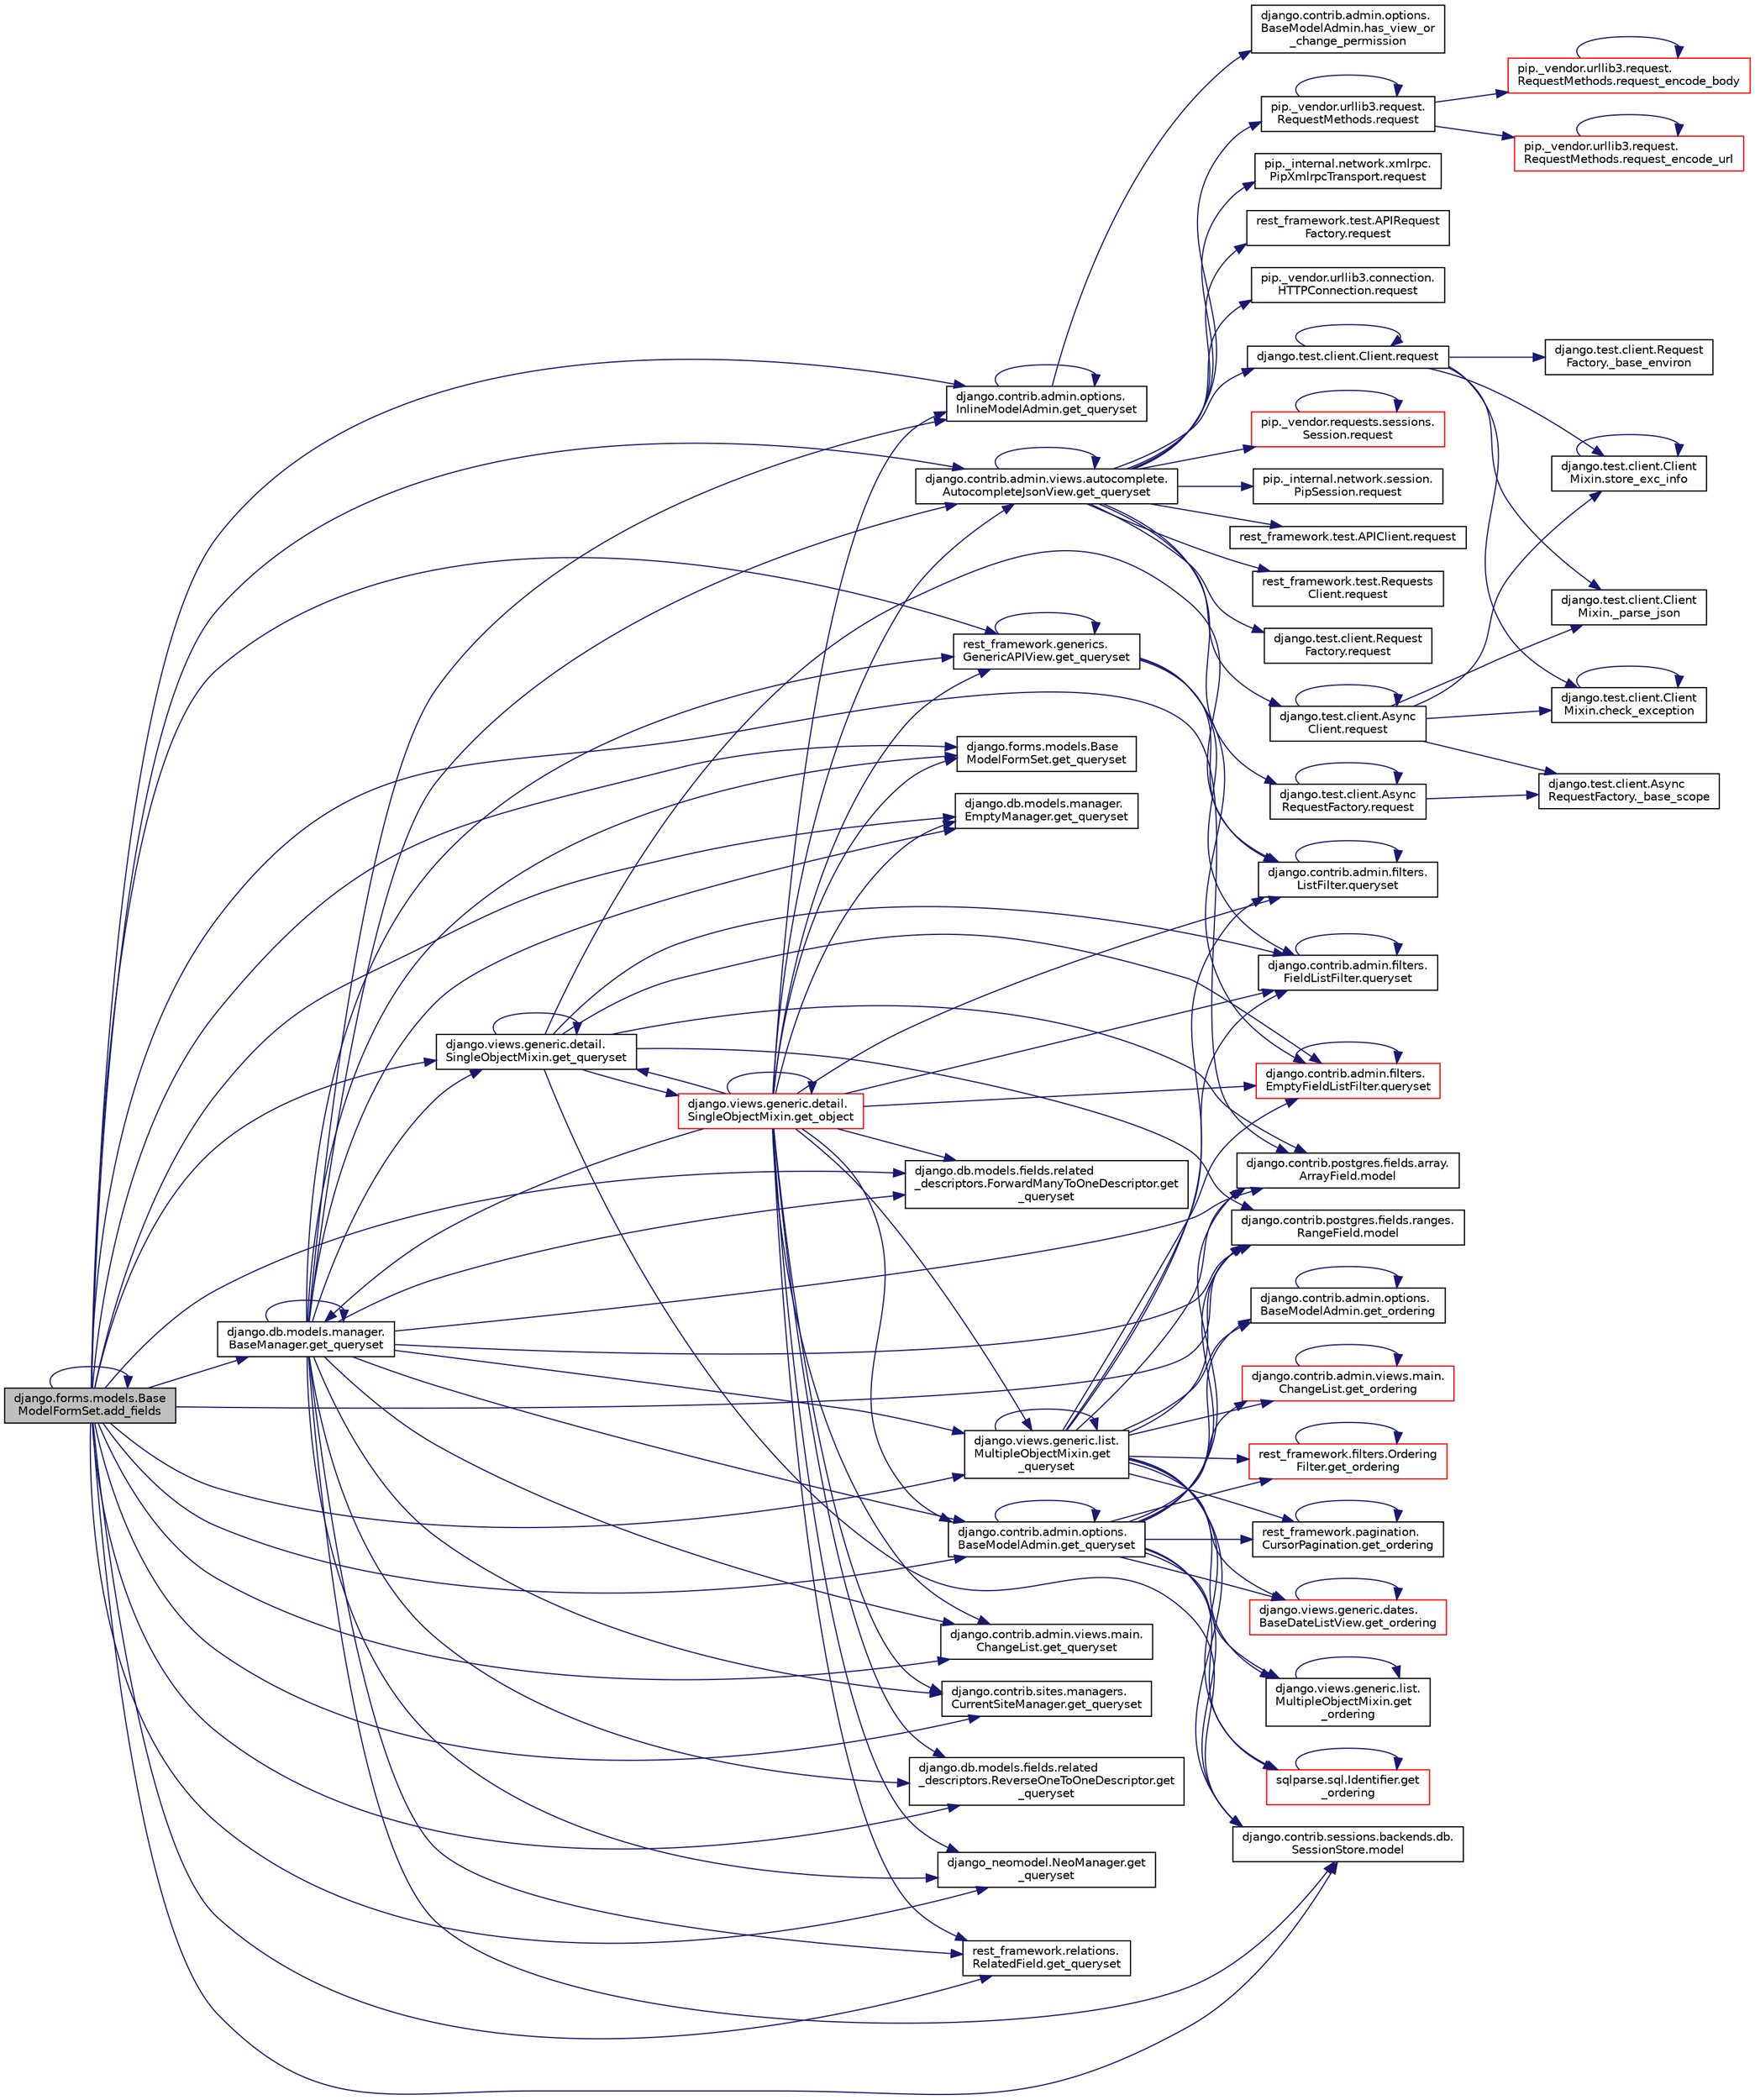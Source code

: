 digraph "django.forms.models.BaseModelFormSet.add_fields"
{
 // LATEX_PDF_SIZE
  edge [fontname="Helvetica",fontsize="10",labelfontname="Helvetica",labelfontsize="10"];
  node [fontname="Helvetica",fontsize="10",shape=record];
  rankdir="LR";
  Node1 [label="django.forms.models.Base\lModelFormSet.add_fields",height=0.2,width=0.4,color="black", fillcolor="grey75", style="filled", fontcolor="black",tooltip=" "];
  Node1 -> Node1 [color="midnightblue",fontsize="10",style="solid",fontname="Helvetica"];
  Node1 -> Node2 [color="midnightblue",fontsize="10",style="solid",fontname="Helvetica"];
  Node2 [label="django.contrib.admin.views.autocomplete.\lAutocompleteJsonView.get_queryset",height=0.2,width=0.4,color="black", fillcolor="white", style="filled",URL="$d5/d24/classdjango_1_1contrib_1_1admin_1_1views_1_1autocomplete_1_1_autocomplete_json_view.html#aeba422d947101bce361f0fd32ff7d4d4",tooltip=" "];
  Node2 -> Node2 [color="midnightblue",fontsize="10",style="solid",fontname="Helvetica"];
  Node2 -> Node3 [color="midnightblue",fontsize="10",style="solid",fontname="Helvetica"];
  Node3 [label="django.test.client.Request\lFactory.request",height=0.2,width=0.4,color="black", fillcolor="white", style="filled",URL="$db/d7f/classdjango_1_1test_1_1client_1_1_request_factory.html#a12550839ba4cbabcf38bff0d2ff69f0a",tooltip=" "];
  Node2 -> Node4 [color="midnightblue",fontsize="10",style="solid",fontname="Helvetica"];
  Node4 [label="django.test.client.Async\lRequestFactory.request",height=0.2,width=0.4,color="black", fillcolor="white", style="filled",URL="$d6/de5/classdjango_1_1test_1_1client_1_1_async_request_factory.html#a8dcee74bc0f05203aa2aa2aad95555a9",tooltip=" "];
  Node4 -> Node5 [color="midnightblue",fontsize="10",style="solid",fontname="Helvetica"];
  Node5 [label="django.test.client.Async\lRequestFactory._base_scope",height=0.2,width=0.4,color="black", fillcolor="white", style="filled",URL="$d6/de5/classdjango_1_1test_1_1client_1_1_async_request_factory.html#a0f3b06a02852c6111eaab5a2c6b6b4fd",tooltip=" "];
  Node4 -> Node4 [color="midnightblue",fontsize="10",style="solid",fontname="Helvetica"];
  Node2 -> Node6 [color="midnightblue",fontsize="10",style="solid",fontname="Helvetica"];
  Node6 [label="django.test.client.Client.request",height=0.2,width=0.4,color="black", fillcolor="white", style="filled",URL="$d2/d2e/classdjango_1_1test_1_1client_1_1_client.html#a4b25cead120a234c08a522e016cb6138",tooltip=" "];
  Node6 -> Node7 [color="midnightblue",fontsize="10",style="solid",fontname="Helvetica"];
  Node7 [label="django.test.client.Request\lFactory._base_environ",height=0.2,width=0.4,color="black", fillcolor="white", style="filled",URL="$db/d7f/classdjango_1_1test_1_1client_1_1_request_factory.html#aebfbaaf544ab47e0aaaa3a282ab99dc2",tooltip=" "];
  Node6 -> Node8 [color="midnightblue",fontsize="10",style="solid",fontname="Helvetica"];
  Node8 [label="django.test.client.Client\lMixin._parse_json",height=0.2,width=0.4,color="black", fillcolor="white", style="filled",URL="$da/dd7/classdjango_1_1test_1_1client_1_1_client_mixin.html#a8286559999fe1a685cf2a3e398b01883",tooltip=" "];
  Node6 -> Node9 [color="midnightblue",fontsize="10",style="solid",fontname="Helvetica"];
  Node9 [label="django.test.client.Client\lMixin.check_exception",height=0.2,width=0.4,color="black", fillcolor="white", style="filled",URL="$da/dd7/classdjango_1_1test_1_1client_1_1_client_mixin.html#a3e5eb4fb98154c3fee071554699b0a02",tooltip=" "];
  Node9 -> Node9 [color="midnightblue",fontsize="10",style="solid",fontname="Helvetica"];
  Node6 -> Node6 [color="midnightblue",fontsize="10",style="solid",fontname="Helvetica"];
  Node6 -> Node10 [color="midnightblue",fontsize="10",style="solid",fontname="Helvetica"];
  Node10 [label="django.test.client.Client\lMixin.store_exc_info",height=0.2,width=0.4,color="black", fillcolor="white", style="filled",URL="$da/dd7/classdjango_1_1test_1_1client_1_1_client_mixin.html#a97e2ed480f9ee415e64f1764bdd38c31",tooltip=" "];
  Node10 -> Node10 [color="midnightblue",fontsize="10",style="solid",fontname="Helvetica"];
  Node2 -> Node11 [color="midnightblue",fontsize="10",style="solid",fontname="Helvetica"];
  Node11 [label="django.test.client.Async\lClient.request",height=0.2,width=0.4,color="black", fillcolor="white", style="filled",URL="$d9/dd7/classdjango_1_1test_1_1client_1_1_async_client.html#a38330cfdf01cb69d3dd0bdb8b9777bd9",tooltip=" "];
  Node11 -> Node5 [color="midnightblue",fontsize="10",style="solid",fontname="Helvetica"];
  Node11 -> Node8 [color="midnightblue",fontsize="10",style="solid",fontname="Helvetica"];
  Node11 -> Node9 [color="midnightblue",fontsize="10",style="solid",fontname="Helvetica"];
  Node11 -> Node11 [color="midnightblue",fontsize="10",style="solid",fontname="Helvetica"];
  Node11 -> Node10 [color="midnightblue",fontsize="10",style="solid",fontname="Helvetica"];
  Node2 -> Node12 [color="midnightblue",fontsize="10",style="solid",fontname="Helvetica"];
  Node12 [label="pip._internal.network.xmlrpc.\lPipXmlrpcTransport.request",height=0.2,width=0.4,color="black", fillcolor="white", style="filled",URL="$dd/d8a/classpip_1_1__internal_1_1network_1_1xmlrpc_1_1_pip_xmlrpc_transport.html#adb84317dcc522d845a56ce9cc4f82522",tooltip=" "];
  Node2 -> Node13 [color="midnightblue",fontsize="10",style="solid",fontname="Helvetica"];
  Node13 [label="rest_framework.test.APIRequest\lFactory.request",height=0.2,width=0.4,color="black", fillcolor="white", style="filled",URL="$da/d3c/classrest__framework_1_1test_1_1_a_p_i_request_factory.html#abd5931aada009b9fb1f1577613acd058",tooltip=" "];
  Node2 -> Node14 [color="midnightblue",fontsize="10",style="solid",fontname="Helvetica"];
  Node14 [label="pip._vendor.urllib3.connection.\lHTTPConnection.request",height=0.2,width=0.4,color="black", fillcolor="white", style="filled",URL="$d2/d75/classpip_1_1__vendor_1_1urllib3_1_1connection_1_1_h_t_t_p_connection.html#ae44707607a133fa0d27085cc2ea9ef85",tooltip=" "];
  Node2 -> Node15 [color="midnightblue",fontsize="10",style="solid",fontname="Helvetica"];
  Node15 [label="pip._vendor.urllib3.request.\lRequestMethods.request",height=0.2,width=0.4,color="black", fillcolor="white", style="filled",URL="$de/d48/classpip_1_1__vendor_1_1urllib3_1_1request_1_1_request_methods.html#a875ca454fac77c856bdf0cbe44f8fb64",tooltip=" "];
  Node15 -> Node15 [color="midnightblue",fontsize="10",style="solid",fontname="Helvetica"];
  Node15 -> Node16 [color="midnightblue",fontsize="10",style="solid",fontname="Helvetica"];
  Node16 [label="pip._vendor.urllib3.request.\lRequestMethods.request_encode_body",height=0.2,width=0.4,color="red", fillcolor="white", style="filled",URL="$de/d48/classpip_1_1__vendor_1_1urllib3_1_1request_1_1_request_methods.html#aac879ba72efb676310e8298a97b07ef8",tooltip=" "];
  Node16 -> Node16 [color="midnightblue",fontsize="10",style="solid",fontname="Helvetica"];
  Node15 -> Node45 [color="midnightblue",fontsize="10",style="solid",fontname="Helvetica"];
  Node45 [label="pip._vendor.urllib3.request.\lRequestMethods.request_encode_url",height=0.2,width=0.4,color="red", fillcolor="white", style="filled",URL="$de/d48/classpip_1_1__vendor_1_1urllib3_1_1request_1_1_request_methods.html#ac51c7d4e15837f451bceb26cd4dd19a3",tooltip=" "];
  Node45 -> Node45 [color="midnightblue",fontsize="10",style="solid",fontname="Helvetica"];
  Node2 -> Node46 [color="midnightblue",fontsize="10",style="solid",fontname="Helvetica"];
  Node46 [label="pip._vendor.requests.sessions.\lSession.request",height=0.2,width=0.4,color="red", fillcolor="white", style="filled",URL="$da/de9/classpip_1_1__vendor_1_1requests_1_1sessions_1_1_session.html#a718b60e99280c6ef1a346cb6dc0a90c8",tooltip=" "];
  Node46 -> Node46 [color="midnightblue",fontsize="10",style="solid",fontname="Helvetica"];
  Node2 -> Node476 [color="midnightblue",fontsize="10",style="solid",fontname="Helvetica"];
  Node476 [label="pip._internal.network.session.\lPipSession.request",height=0.2,width=0.4,color="black", fillcolor="white", style="filled",URL="$d9/dc2/classpip_1_1__internal_1_1network_1_1session_1_1_pip_session.html#a9c968f2f764cbd41db6684fafb5b1e6a",tooltip=" "];
  Node2 -> Node474 [color="midnightblue",fontsize="10",style="solid",fontname="Helvetica"];
  Node474 [label="rest_framework.test.APIClient.request",height=0.2,width=0.4,color="black", fillcolor="white", style="filled",URL="$da/d51/classrest__framework_1_1test_1_1_a_p_i_client.html#a77b55b2a0a90921243b61303fc37e59d",tooltip=" "];
  Node2 -> Node475 [color="midnightblue",fontsize="10",style="solid",fontname="Helvetica"];
  Node475 [label="rest_framework.test.Requests\lClient.request",height=0.2,width=0.4,color="black", fillcolor="white", style="filled",URL="$de/dc8/classrest__framework_1_1test_1_1_requests_client.html#ae6de53b1244ae8817b8bf8d6838b72ba",tooltip=" "];
  Node1 -> Node711 [color="midnightblue",fontsize="10",style="solid",fontname="Helvetica"];
  Node711 [label="django.contrib.sites.managers.\lCurrentSiteManager.get_queryset",height=0.2,width=0.4,color="black", fillcolor="white", style="filled",URL="$dd/d05/classdjango_1_1contrib_1_1sites_1_1managers_1_1_current_site_manager.html#a62f5f3f9f1b932f3bcd36601d46e7509",tooltip=" "];
  Node1 -> Node712 [color="midnightblue",fontsize="10",style="solid",fontname="Helvetica"];
  Node712 [label="django.db.models.manager.\lBaseManager.get_queryset",height=0.2,width=0.4,color="black", fillcolor="white", style="filled",URL="$d1/d1c/classdjango_1_1db_1_1models_1_1manager_1_1_base_manager.html#af0391e929a911c2647412e6e030c28e8",tooltip="PROXIES TO QUERYSET #."];
  Node712 -> Node2 [color="midnightblue",fontsize="10",style="solid",fontname="Helvetica"];
  Node712 -> Node711 [color="midnightblue",fontsize="10",style="solid",fontname="Helvetica"];
  Node712 -> Node712 [color="midnightblue",fontsize="10",style="solid",fontname="Helvetica"];
  Node712 -> Node713 [color="midnightblue",fontsize="10",style="solid",fontname="Helvetica"];
  Node713 [label="django.db.models.manager.\lEmptyManager.get_queryset",height=0.2,width=0.4,color="black", fillcolor="white", style="filled",URL="$d6/da8/classdjango_1_1db_1_1models_1_1manager_1_1_empty_manager.html#a0a5e7cb6efe5e4cb3b15779cf64d1537",tooltip=" "];
  Node712 -> Node714 [color="midnightblue",fontsize="10",style="solid",fontname="Helvetica"];
  Node714 [label="django.forms.models.Base\lModelFormSet.get_queryset",height=0.2,width=0.4,color="black", fillcolor="white", style="filled",URL="$d5/d31/classdjango_1_1forms_1_1models_1_1_base_model_form_set.html#a0ac048453b4a14ff61ebb6c072c29e7e",tooltip=" "];
  Node712 -> Node715 [color="midnightblue",fontsize="10",style="solid",fontname="Helvetica"];
  Node715 [label="django.views.generic.detail.\lSingleObjectMixin.get_queryset",height=0.2,width=0.4,color="black", fillcolor="white", style="filled",URL="$d2/d8d/classdjango_1_1views_1_1generic_1_1detail_1_1_single_object_mixin.html#a7471c8ca174db55504da01b1a06cc5ba",tooltip=" "];
  Node715 -> Node716 [color="midnightblue",fontsize="10",style="solid",fontname="Helvetica"];
  Node716 [label="django.views.generic.detail.\lSingleObjectMixin.get_object",height=0.2,width=0.4,color="red", fillcolor="white", style="filled",URL="$d2/d8d/classdjango_1_1views_1_1generic_1_1detail_1_1_single_object_mixin.html#a2dd2bbde8d843929b3af3056125586d7",tooltip=" "];
  Node716 -> Node716 [color="midnightblue",fontsize="10",style="solid",fontname="Helvetica"];
  Node716 -> Node2 [color="midnightblue",fontsize="10",style="solid",fontname="Helvetica"];
  Node716 -> Node711 [color="midnightblue",fontsize="10",style="solid",fontname="Helvetica"];
  Node716 -> Node712 [color="midnightblue",fontsize="10",style="solid",fontname="Helvetica"];
  Node716 -> Node713 [color="midnightblue",fontsize="10",style="solid",fontname="Helvetica"];
  Node716 -> Node714 [color="midnightblue",fontsize="10",style="solid",fontname="Helvetica"];
  Node716 -> Node715 [color="midnightblue",fontsize="10",style="solid",fontname="Helvetica"];
  Node716 -> Node717 [color="midnightblue",fontsize="10",style="solid",fontname="Helvetica"];
  Node717 [label="django.views.generic.list.\lMultipleObjectMixin.get\l_queryset",height=0.2,width=0.4,color="black", fillcolor="white", style="filled",URL="$dc/db8/classdjango_1_1views_1_1generic_1_1list_1_1_multiple_object_mixin.html#ad98185a338be30a3a7327fbb7c3b4a1a",tooltip=" "];
  Node717 -> Node718 [color="midnightblue",fontsize="10",style="solid",fontname="Helvetica"];
  Node718 [label="django.views.generic.dates.\lBaseDateListView.get_ordering",height=0.2,width=0.4,color="red", fillcolor="white", style="filled",URL="$d7/d86/classdjango_1_1views_1_1generic_1_1dates_1_1_base_date_list_view.html#a1ca94aa4a283514ce26b0fb152c396bd",tooltip=" "];
  Node718 -> Node718 [color="midnightblue",fontsize="10",style="solid",fontname="Helvetica"];
  Node717 -> Node720 [color="midnightblue",fontsize="10",style="solid",fontname="Helvetica"];
  Node720 [label="django.views.generic.list.\lMultipleObjectMixin.get\l_ordering",height=0.2,width=0.4,color="black", fillcolor="white", style="filled",URL="$dc/db8/classdjango_1_1views_1_1generic_1_1list_1_1_multiple_object_mixin.html#aa09e16b01a6a48f7b9c56e658f68fc6e",tooltip=" "];
  Node720 -> Node720 [color="midnightblue",fontsize="10",style="solid",fontname="Helvetica"];
  Node717 -> Node721 [color="midnightblue",fontsize="10",style="solid",fontname="Helvetica"];
  Node721 [label="sqlparse.sql.Identifier.get\l_ordering",height=0.2,width=0.4,color="red", fillcolor="white", style="filled",URL="$dc/de2/classsqlparse_1_1sql_1_1_identifier.html#a6b953c54c399f3966775335ad1dc661d",tooltip=" "];
  Node721 -> Node721 [color="midnightblue",fontsize="10",style="solid",fontname="Helvetica"];
  Node717 -> Node723 [color="midnightblue",fontsize="10",style="solid",fontname="Helvetica"];
  Node723 [label="django.contrib.admin.options.\lBaseModelAdmin.get_ordering",height=0.2,width=0.4,color="black", fillcolor="white", style="filled",URL="$d3/dd6/classdjango_1_1contrib_1_1admin_1_1options_1_1_base_model_admin.html#a3f9fee45b98ad708a112a28d526b6560",tooltip=" "];
  Node723 -> Node723 [color="midnightblue",fontsize="10",style="solid",fontname="Helvetica"];
  Node717 -> Node724 [color="midnightblue",fontsize="10",style="solid",fontname="Helvetica"];
  Node724 [label="django.contrib.admin.views.main.\lChangeList.get_ordering",height=0.2,width=0.4,color="red", fillcolor="white", style="filled",URL="$d7/d58/classdjango_1_1contrib_1_1admin_1_1views_1_1main_1_1_change_list.html#a3de9f22bbfde904010a35d6a15bd2ee7",tooltip=" "];
  Node724 -> Node724 [color="midnightblue",fontsize="10",style="solid",fontname="Helvetica"];
  Node717 -> Node729 [color="midnightblue",fontsize="10",style="solid",fontname="Helvetica"];
  Node729 [label="rest_framework.filters.Ordering\lFilter.get_ordering",height=0.2,width=0.4,color="red", fillcolor="white", style="filled",URL="$d0/d16/classrest__framework_1_1filters_1_1_ordering_filter.html#aaad5c6dfc9a5cccc6edc6b547fec8562",tooltip=" "];
  Node729 -> Node729 [color="midnightblue",fontsize="10",style="solid",fontname="Helvetica"];
  Node717 -> Node734 [color="midnightblue",fontsize="10",style="solid",fontname="Helvetica"];
  Node734 [label="rest_framework.pagination.\lCursorPagination.get_ordering",height=0.2,width=0.4,color="black", fillcolor="white", style="filled",URL="$d2/d73/classrest__framework_1_1pagination_1_1_cursor_pagination.html#ad952f8396f3f2e68a8a097869d9f4132",tooltip=" "];
  Node734 -> Node734 [color="midnightblue",fontsize="10",style="solid",fontname="Helvetica"];
  Node717 -> Node717 [color="midnightblue",fontsize="10",style="solid",fontname="Helvetica"];
  Node717 -> Node260 [color="midnightblue",fontsize="10",style="solid",fontname="Helvetica"];
  Node260 [label="django.contrib.postgres.fields.array.\lArrayField.model",height=0.2,width=0.4,color="black", fillcolor="white", style="filled",URL="$dc/ddf/classdjango_1_1contrib_1_1postgres_1_1fields_1_1array_1_1_array_field.html#a43ec884d709f829e50c6881dc369ce94",tooltip=" "];
  Node717 -> Node261 [color="midnightblue",fontsize="10",style="solid",fontname="Helvetica"];
  Node261 [label="django.contrib.postgres.fields.ranges.\lRangeField.model",height=0.2,width=0.4,color="black", fillcolor="white", style="filled",URL="$d5/d99/classdjango_1_1contrib_1_1postgres_1_1fields_1_1ranges_1_1_range_field.html#a5f5cfd6917f141914484d606279cf20a",tooltip=" "];
  Node717 -> Node262 [color="midnightblue",fontsize="10",style="solid",fontname="Helvetica"];
  Node262 [label="django.contrib.sessions.backends.db.\lSessionStore.model",height=0.2,width=0.4,color="black", fillcolor="white", style="filled",URL="$d2/d1a/classdjango_1_1contrib_1_1sessions_1_1backends_1_1db_1_1_session_store.html#a9b2f42869f296eab5fab4dd5867285df",tooltip=" "];
  Node717 -> Node735 [color="midnightblue",fontsize="10",style="solid",fontname="Helvetica"];
  Node735 [label="django.contrib.admin.filters.\lListFilter.queryset",height=0.2,width=0.4,color="black", fillcolor="white", style="filled",URL="$da/ddb/classdjango_1_1contrib_1_1admin_1_1filters_1_1_list_filter.html#aed1f92493175185d1714cb763f6efa08",tooltip=" "];
  Node735 -> Node735 [color="midnightblue",fontsize="10",style="solid",fontname="Helvetica"];
  Node717 -> Node736 [color="midnightblue",fontsize="10",style="solid",fontname="Helvetica"];
  Node736 [label="django.contrib.admin.filters.\lFieldListFilter.queryset",height=0.2,width=0.4,color="black", fillcolor="white", style="filled",URL="$d1/d72/classdjango_1_1contrib_1_1admin_1_1filters_1_1_field_list_filter.html#a51704150dec2abf76f7d4dc23dcc64ab",tooltip=" "];
  Node736 -> Node736 [color="midnightblue",fontsize="10",style="solid",fontname="Helvetica"];
  Node717 -> Node737 [color="midnightblue",fontsize="10",style="solid",fontname="Helvetica"];
  Node737 [label="django.contrib.admin.filters.\lEmptyFieldListFilter.queryset",height=0.2,width=0.4,color="red", fillcolor="white", style="filled",URL="$d7/dde/classdjango_1_1contrib_1_1admin_1_1filters_1_1_empty_field_list_filter.html#a953c03e160e6f12fda9bf700c93d09c2",tooltip=" "];
  Node737 -> Node737 [color="midnightblue",fontsize="10",style="solid",fontname="Helvetica"];
  Node716 -> Node739 [color="midnightblue",fontsize="10",style="solid",fontname="Helvetica"];
  Node739 [label="django_neomodel.NeoManager.get\l_queryset",height=0.2,width=0.4,color="black", fillcolor="white", style="filled",URL="$da/d60/classdjango__neomodel_1_1_neo_manager.html#a7e3562da1326a56612c8d989803cf747",tooltip=" "];
  Node716 -> Node740 [color="midnightblue",fontsize="10",style="solid",fontname="Helvetica"];
  Node740 [label="rest_framework.generics.\lGenericAPIView.get_queryset",height=0.2,width=0.4,color="black", fillcolor="white", style="filled",URL="$d9/d8f/classrest__framework_1_1generics_1_1_generic_a_p_i_view.html#a944b66f9ec49a9d053f34f77f22074da",tooltip=" "];
  Node740 -> Node740 [color="midnightblue",fontsize="10",style="solid",fontname="Helvetica"];
  Node740 -> Node735 [color="midnightblue",fontsize="10",style="solid",fontname="Helvetica"];
  Node740 -> Node736 [color="midnightblue",fontsize="10",style="solid",fontname="Helvetica"];
  Node740 -> Node737 [color="midnightblue",fontsize="10",style="solid",fontname="Helvetica"];
  Node716 -> Node741 [color="midnightblue",fontsize="10",style="solid",fontname="Helvetica"];
  Node741 [label="rest_framework.relations.\lRelatedField.get_queryset",height=0.2,width=0.4,color="black", fillcolor="white", style="filled",URL="$d4/d5c/classrest__framework_1_1relations_1_1_related_field.html#ab7b694008ab6552b950b0b1322d5fad1",tooltip=" "];
  Node716 -> Node742 [color="midnightblue",fontsize="10",style="solid",fontname="Helvetica"];
  Node742 [label="django.db.models.fields.related\l_descriptors.ForwardManyToOneDescriptor.get\l_queryset",height=0.2,width=0.4,color="black", fillcolor="white", style="filled",URL="$d8/d45/classdjango_1_1db_1_1models_1_1fields_1_1related__descriptors_1_1_forward_many_to_one_descriptor.html#a36718f48e6763e2926e8397e318e1322",tooltip=" "];
  Node716 -> Node743 [color="midnightblue",fontsize="10",style="solid",fontname="Helvetica"];
  Node743 [label="django.db.models.fields.related\l_descriptors.ReverseOneToOneDescriptor.get\l_queryset",height=0.2,width=0.4,color="black", fillcolor="white", style="filled",URL="$da/d7c/classdjango_1_1db_1_1models_1_1fields_1_1related__descriptors_1_1_reverse_one_to_one_descriptor.html#afb05e6f36e1366af21cb7ee1fa654cd7",tooltip=" "];
  Node716 -> Node744 [color="midnightblue",fontsize="10",style="solid",fontname="Helvetica"];
  Node744 [label="django.contrib.admin.options.\lBaseModelAdmin.get_queryset",height=0.2,width=0.4,color="black", fillcolor="white", style="filled",URL="$d3/dd6/classdjango_1_1contrib_1_1admin_1_1options_1_1_base_model_admin.html#a9dc124c9d075b1782f0338dd500ec940",tooltip=" "];
  Node744 -> Node718 [color="midnightblue",fontsize="10",style="solid",fontname="Helvetica"];
  Node744 -> Node720 [color="midnightblue",fontsize="10",style="solid",fontname="Helvetica"];
  Node744 -> Node721 [color="midnightblue",fontsize="10",style="solid",fontname="Helvetica"];
  Node744 -> Node723 [color="midnightblue",fontsize="10",style="solid",fontname="Helvetica"];
  Node744 -> Node724 [color="midnightblue",fontsize="10",style="solid",fontname="Helvetica"];
  Node744 -> Node729 [color="midnightblue",fontsize="10",style="solid",fontname="Helvetica"];
  Node744 -> Node734 [color="midnightblue",fontsize="10",style="solid",fontname="Helvetica"];
  Node744 -> Node744 [color="midnightblue",fontsize="10",style="solid",fontname="Helvetica"];
  Node744 -> Node260 [color="midnightblue",fontsize="10",style="solid",fontname="Helvetica"];
  Node744 -> Node261 [color="midnightblue",fontsize="10",style="solid",fontname="Helvetica"];
  Node744 -> Node262 [color="midnightblue",fontsize="10",style="solid",fontname="Helvetica"];
  Node716 -> Node745 [color="midnightblue",fontsize="10",style="solid",fontname="Helvetica"];
  Node745 [label="django.contrib.admin.options.\lInlineModelAdmin.get_queryset",height=0.2,width=0.4,color="black", fillcolor="white", style="filled",URL="$db/dbb/classdjango_1_1contrib_1_1admin_1_1options_1_1_inline_model_admin.html#adac95e1d43e73c3c82981ad56f2d62e2",tooltip=" "];
  Node745 -> Node745 [color="midnightblue",fontsize="10",style="solid",fontname="Helvetica"];
  Node745 -> Node746 [color="midnightblue",fontsize="10",style="solid",fontname="Helvetica"];
  Node746 [label="django.contrib.admin.options.\lBaseModelAdmin.has_view_or\l_change_permission",height=0.2,width=0.4,color="black", fillcolor="white", style="filled",URL="$d3/dd6/classdjango_1_1contrib_1_1admin_1_1options_1_1_base_model_admin.html#a3e2e1b12cb6f9236136c3413542edb3a",tooltip=" "];
  Node716 -> Node747 [color="midnightblue",fontsize="10",style="solid",fontname="Helvetica"];
  Node747 [label="django.contrib.admin.views.main.\lChangeList.get_queryset",height=0.2,width=0.4,color="black", fillcolor="white", style="filled",URL="$d7/d58/classdjango_1_1contrib_1_1admin_1_1views_1_1main_1_1_change_list.html#a41f8c78806f49d2ff9e3857f046de3fb",tooltip=" "];
  Node716 -> Node735 [color="midnightblue",fontsize="10",style="solid",fontname="Helvetica"];
  Node716 -> Node736 [color="midnightblue",fontsize="10",style="solid",fontname="Helvetica"];
  Node716 -> Node737 [color="midnightblue",fontsize="10",style="solid",fontname="Helvetica"];
  Node715 -> Node715 [color="midnightblue",fontsize="10",style="solid",fontname="Helvetica"];
  Node715 -> Node260 [color="midnightblue",fontsize="10",style="solid",fontname="Helvetica"];
  Node715 -> Node261 [color="midnightblue",fontsize="10",style="solid",fontname="Helvetica"];
  Node715 -> Node262 [color="midnightblue",fontsize="10",style="solid",fontname="Helvetica"];
  Node715 -> Node735 [color="midnightblue",fontsize="10",style="solid",fontname="Helvetica"];
  Node715 -> Node736 [color="midnightblue",fontsize="10",style="solid",fontname="Helvetica"];
  Node715 -> Node737 [color="midnightblue",fontsize="10",style="solid",fontname="Helvetica"];
  Node712 -> Node717 [color="midnightblue",fontsize="10",style="solid",fontname="Helvetica"];
  Node712 -> Node739 [color="midnightblue",fontsize="10",style="solid",fontname="Helvetica"];
  Node712 -> Node740 [color="midnightblue",fontsize="10",style="solid",fontname="Helvetica"];
  Node712 -> Node741 [color="midnightblue",fontsize="10",style="solid",fontname="Helvetica"];
  Node712 -> Node742 [color="midnightblue",fontsize="10",style="solid",fontname="Helvetica"];
  Node712 -> Node743 [color="midnightblue",fontsize="10",style="solid",fontname="Helvetica"];
  Node712 -> Node744 [color="midnightblue",fontsize="10",style="solid",fontname="Helvetica"];
  Node712 -> Node745 [color="midnightblue",fontsize="10",style="solid",fontname="Helvetica"];
  Node712 -> Node747 [color="midnightblue",fontsize="10",style="solid",fontname="Helvetica"];
  Node712 -> Node260 [color="midnightblue",fontsize="10",style="solid",fontname="Helvetica"];
  Node712 -> Node261 [color="midnightblue",fontsize="10",style="solid",fontname="Helvetica"];
  Node712 -> Node262 [color="midnightblue",fontsize="10",style="solid",fontname="Helvetica"];
  Node1 -> Node713 [color="midnightblue",fontsize="10",style="solid",fontname="Helvetica"];
  Node1 -> Node714 [color="midnightblue",fontsize="10",style="solid",fontname="Helvetica"];
  Node1 -> Node715 [color="midnightblue",fontsize="10",style="solid",fontname="Helvetica"];
  Node1 -> Node717 [color="midnightblue",fontsize="10",style="solid",fontname="Helvetica"];
  Node1 -> Node739 [color="midnightblue",fontsize="10",style="solid",fontname="Helvetica"];
  Node1 -> Node740 [color="midnightblue",fontsize="10",style="solid",fontname="Helvetica"];
  Node1 -> Node741 [color="midnightblue",fontsize="10",style="solid",fontname="Helvetica"];
  Node1 -> Node742 [color="midnightblue",fontsize="10",style="solid",fontname="Helvetica"];
  Node1 -> Node743 [color="midnightblue",fontsize="10",style="solid",fontname="Helvetica"];
  Node1 -> Node744 [color="midnightblue",fontsize="10",style="solid",fontname="Helvetica"];
  Node1 -> Node745 [color="midnightblue",fontsize="10",style="solid",fontname="Helvetica"];
  Node1 -> Node747 [color="midnightblue",fontsize="10",style="solid",fontname="Helvetica"];
  Node1 -> Node260 [color="midnightblue",fontsize="10",style="solid",fontname="Helvetica"];
  Node1 -> Node261 [color="midnightblue",fontsize="10",style="solid",fontname="Helvetica"];
  Node1 -> Node262 [color="midnightblue",fontsize="10",style="solid",fontname="Helvetica"];
}
